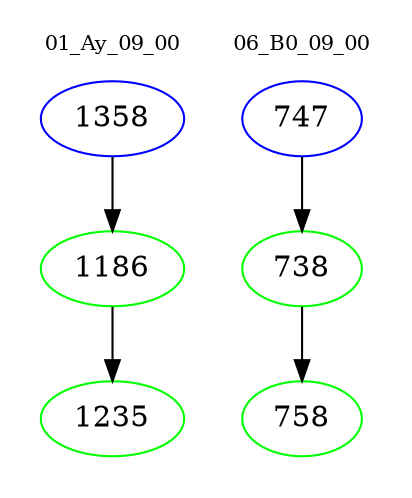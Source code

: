 digraph{
subgraph cluster_0 {
color = white
label = "01_Ay_09_00";
fontsize=10;
T0_1358 [label="1358", color="blue"]
T0_1358 -> T0_1186 [color="black"]
T0_1186 [label="1186", color="green"]
T0_1186 -> T0_1235 [color="black"]
T0_1235 [label="1235", color="green"]
}
subgraph cluster_1 {
color = white
label = "06_B0_09_00";
fontsize=10;
T1_747 [label="747", color="blue"]
T1_747 -> T1_738 [color="black"]
T1_738 [label="738", color="green"]
T1_738 -> T1_758 [color="black"]
T1_758 [label="758", color="green"]
}
}
